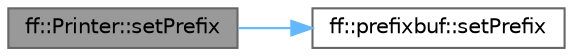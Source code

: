 digraph "ff::Printer::setPrefix"
{
 // LATEX_PDF_SIZE
  bgcolor="transparent";
  edge [fontname=Helvetica,fontsize=10,labelfontname=Helvetica,labelfontsize=10];
  node [fontname=Helvetica,fontsize=10,shape=box,height=0.2,width=0.4];
  rankdir="LR";
  Node1 [id="Node000001",label="ff::Printer::setPrefix",height=0.2,width=0.4,color="gray40", fillcolor="grey60", style="filled", fontcolor="black",tooltip=" "];
  Node1 -> Node2 [id="edge1_Node000001_Node000002",color="steelblue1",style="solid",tooltip=" "];
  Node2 [id="Node000002",label="ff::prefixbuf::setPrefix",height=0.2,width=0.4,color="grey40", fillcolor="white", style="filled",URL="$classff_1_1prefixbuf.html#ab045bf465e4393276209ba6cd2aad83e",tooltip=" "];
}
